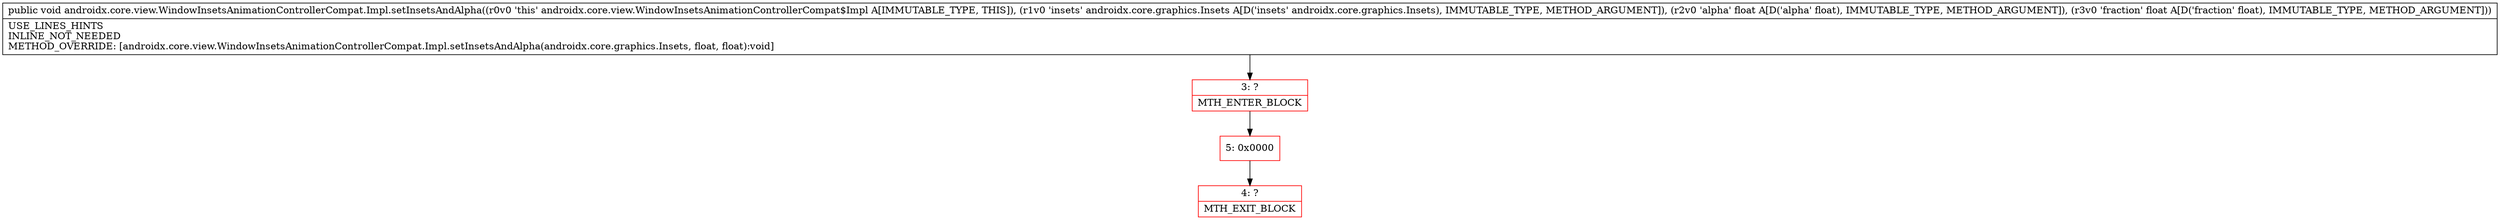 digraph "CFG forandroidx.core.view.WindowInsetsAnimationControllerCompat.Impl.setInsetsAndAlpha(Landroidx\/core\/graphics\/Insets;FF)V" {
subgraph cluster_Region_490041693 {
label = "R(0)";
node [shape=record,color=blue];
}
Node_3 [shape=record,color=red,label="{3\:\ ?|MTH_ENTER_BLOCK\l}"];
Node_5 [shape=record,color=red,label="{5\:\ 0x0000}"];
Node_4 [shape=record,color=red,label="{4\:\ ?|MTH_EXIT_BLOCK\l}"];
MethodNode[shape=record,label="{public void androidx.core.view.WindowInsetsAnimationControllerCompat.Impl.setInsetsAndAlpha((r0v0 'this' androidx.core.view.WindowInsetsAnimationControllerCompat$Impl A[IMMUTABLE_TYPE, THIS]), (r1v0 'insets' androidx.core.graphics.Insets A[D('insets' androidx.core.graphics.Insets), IMMUTABLE_TYPE, METHOD_ARGUMENT]), (r2v0 'alpha' float A[D('alpha' float), IMMUTABLE_TYPE, METHOD_ARGUMENT]), (r3v0 'fraction' float A[D('fraction' float), IMMUTABLE_TYPE, METHOD_ARGUMENT]))  | USE_LINES_HINTS\lINLINE_NOT_NEEDED\lMETHOD_OVERRIDE: [androidx.core.view.WindowInsetsAnimationControllerCompat.Impl.setInsetsAndAlpha(androidx.core.graphics.Insets, float, float):void]\l}"];
MethodNode -> Node_3;Node_3 -> Node_5;
Node_5 -> Node_4;
}

